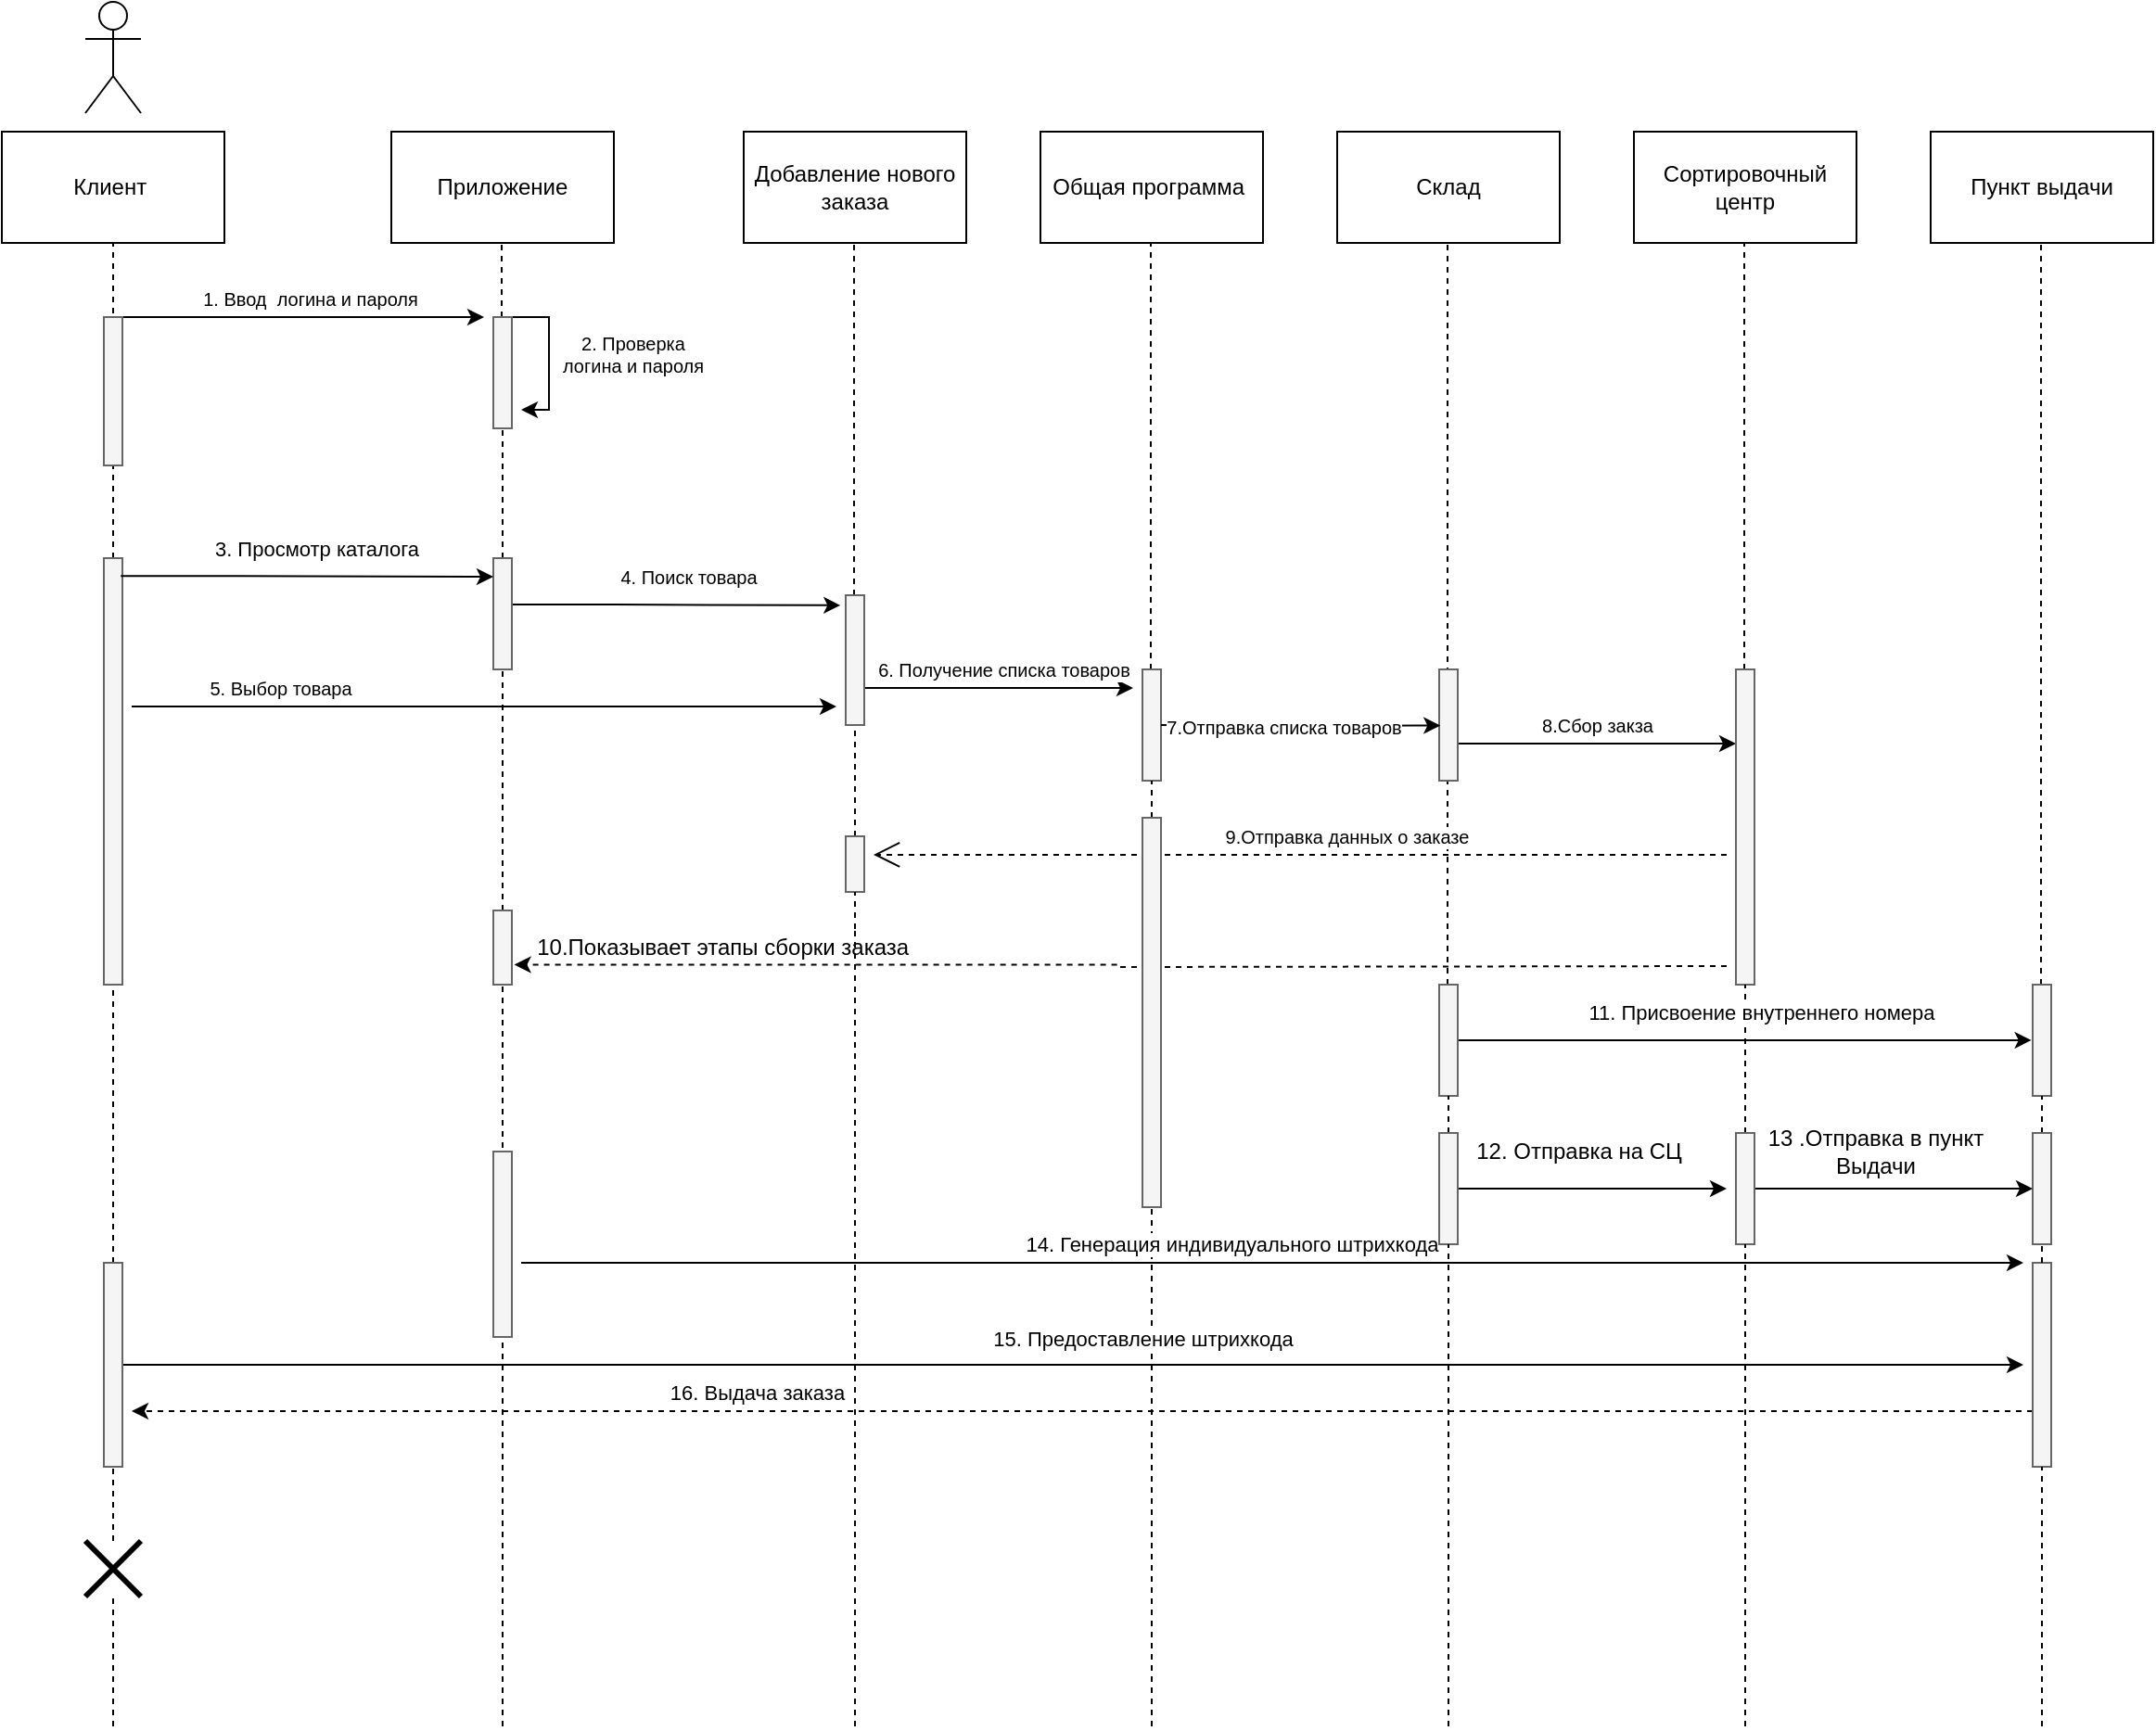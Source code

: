 <mxfile version="20.6.0" type="github">
  <diagram id="HWp5FDIDZp9S6L0sICty" name="Страница 1">
    <mxGraphModel dx="1422" dy="762" grid="1" gridSize="10" guides="1" tooltips="1" connect="1" arrows="1" fold="1" page="1" pageScale="1" pageWidth="827" pageHeight="1169" math="0" shadow="0">
      <root>
        <mxCell id="0" />
        <mxCell id="1" parent="0" />
        <mxCell id="dxw9sxyVTEztSldYAeRz-1" value="Клиент&amp;nbsp;" style="rounded=0;whiteSpace=wrap;html=1;" parent="1" vertex="1">
          <mxGeometry x="160" y="180" width="120" height="60" as="geometry" />
        </mxCell>
        <mxCell id="dxw9sxyVTEztSldYAeRz-2" value="" style="shape=umlActor;verticalLabelPosition=bottom;verticalAlign=top;html=1;outlineConnect=0;" parent="1" vertex="1">
          <mxGeometry x="205" y="110" width="30" height="60" as="geometry" />
        </mxCell>
        <mxCell id="dxw9sxyVTEztSldYAeRz-3" value="Приложение" style="rounded=0;whiteSpace=wrap;html=1;" parent="1" vertex="1">
          <mxGeometry x="370" y="180" width="120" height="60" as="geometry" />
        </mxCell>
        <mxCell id="dxw9sxyVTEztSldYAeRz-4" value="Добавление нового заказа" style="rounded=0;whiteSpace=wrap;html=1;" parent="1" vertex="1">
          <mxGeometry x="560" y="180" width="120" height="60" as="geometry" />
        </mxCell>
        <mxCell id="dxw9sxyVTEztSldYAeRz-5" value="Общая программа&amp;nbsp;" style="rounded=0;whiteSpace=wrap;html=1;" parent="1" vertex="1">
          <mxGeometry x="720" y="180" width="120" height="60" as="geometry" />
        </mxCell>
        <mxCell id="dxw9sxyVTEztSldYAeRz-6" value="Склад" style="rounded=0;whiteSpace=wrap;html=1;" parent="1" vertex="1">
          <mxGeometry x="880" y="180" width="120" height="60" as="geometry" />
        </mxCell>
        <mxCell id="dxw9sxyVTEztSldYAeRz-7" value="Сортировочный центр" style="rounded=0;whiteSpace=wrap;html=1;" parent="1" vertex="1">
          <mxGeometry x="1040" y="180" width="120" height="60" as="geometry" />
        </mxCell>
        <mxCell id="dxw9sxyVTEztSldYAeRz-8" value="Пункт выдачи" style="rounded=0;whiteSpace=wrap;html=1;" parent="1" vertex="1">
          <mxGeometry x="1200" y="180" width="120" height="60" as="geometry" />
        </mxCell>
        <mxCell id="dxw9sxyVTEztSldYAeRz-9" value="" style="endArrow=none;dashed=1;html=1;rounded=0;entryX=0.5;entryY=1;entryDx=0;entryDy=0;startArrow=none;" parent="1" source="dxw9sxyVTEztSldYAeRz-22" target="dxw9sxyVTEztSldYAeRz-1" edge="1">
          <mxGeometry width="50" height="50" relative="1" as="geometry">
            <mxPoint x="220" y="840" as="sourcePoint" />
            <mxPoint x="230" y="250" as="targetPoint" />
          </mxGeometry>
        </mxCell>
        <mxCell id="dxw9sxyVTEztSldYAeRz-10" value="" style="endArrow=none;dashed=1;html=1;rounded=0;entryX=0.5;entryY=1;entryDx=0;entryDy=0;startArrow=none;" parent="1" source="dxw9sxyVTEztSldYAeRz-19" edge="1">
          <mxGeometry width="50" height="50" relative="1" as="geometry">
            <mxPoint x="429.5" y="840" as="sourcePoint" />
            <mxPoint x="429.5" y="240" as="targetPoint" />
          </mxGeometry>
        </mxCell>
        <mxCell id="dxw9sxyVTEztSldYAeRz-11" value="" style="endArrow=none;dashed=1;html=1;rounded=0;entryX=0.5;entryY=1;entryDx=0;entryDy=0;startArrow=none;" parent="1" source="dxw9sxyVTEztSldYAeRz-31" edge="1">
          <mxGeometry width="50" height="50" relative="1" as="geometry">
            <mxPoint x="619.5" y="840" as="sourcePoint" />
            <mxPoint x="619.5" y="240" as="targetPoint" />
          </mxGeometry>
        </mxCell>
        <mxCell id="dxw9sxyVTEztSldYAeRz-12" value="" style="endArrow=none;dashed=1;html=1;rounded=0;entryX=0.5;entryY=1;entryDx=0;entryDy=0;startArrow=none;" parent="1" source="dxw9sxyVTEztSldYAeRz-39" edge="1">
          <mxGeometry width="50" height="50" relative="1" as="geometry">
            <mxPoint x="780" y="920" as="sourcePoint" />
            <mxPoint x="779.5" y="240" as="targetPoint" />
          </mxGeometry>
        </mxCell>
        <mxCell id="dxw9sxyVTEztSldYAeRz-13" value="" style="endArrow=none;dashed=1;html=1;rounded=0;entryX=0.5;entryY=1;entryDx=0;entryDy=0;startArrow=none;" parent="1" source="dxw9sxyVTEztSldYAeRz-56" edge="1">
          <mxGeometry width="50" height="50" relative="1" as="geometry">
            <mxPoint x="939.5" y="880" as="sourcePoint" />
            <mxPoint x="939.5" y="240" as="targetPoint" />
          </mxGeometry>
        </mxCell>
        <mxCell id="dxw9sxyVTEztSldYAeRz-14" value="" style="endArrow=none;dashed=1;html=1;rounded=0;entryX=0.5;entryY=1;entryDx=0;entryDy=0;startArrow=none;" parent="1" source="dxw9sxyVTEztSldYAeRz-43" edge="1">
          <mxGeometry width="50" height="50" relative="1" as="geometry">
            <mxPoint x="1100" y="920" as="sourcePoint" />
            <mxPoint x="1099.5" y="240" as="targetPoint" />
          </mxGeometry>
        </mxCell>
        <mxCell id="dxw9sxyVTEztSldYAeRz-15" value="" style="endArrow=none;dashed=1;html=1;rounded=0;entryX=0.5;entryY=1;entryDx=0;entryDy=0;startArrow=none;" parent="1" source="dxw9sxyVTEztSldYAeRz-58" edge="1">
          <mxGeometry width="50" height="50" relative="1" as="geometry">
            <mxPoint x="1260" y="1040" as="sourcePoint" />
            <mxPoint x="1259.5" y="240" as="targetPoint" />
          </mxGeometry>
        </mxCell>
        <mxCell id="dxw9sxyVTEztSldYAeRz-16" value="1. Ввод&amp;nbsp; логина и пароля" style="edgeStyle=orthogonalEdgeStyle;rounded=0;orthogonalLoop=1;jettySize=auto;html=1;fontSize=10;" parent="1" source="dxw9sxyVTEztSldYAeRz-17" edge="1">
          <mxGeometry x="0.035" y="10" relative="1" as="geometry">
            <mxPoint x="420" y="280" as="targetPoint" />
            <Array as="points">
              <mxPoint x="260" y="280" />
              <mxPoint x="260" y="280" />
            </Array>
            <mxPoint as="offset" />
          </mxGeometry>
        </mxCell>
        <mxCell id="dxw9sxyVTEztSldYAeRz-17" value="" style="html=1;points=[];perimeter=orthogonalPerimeter;fillColor=#f5f5f5;strokeColor=#666666;fontColor=#333333;" parent="1" vertex="1">
          <mxGeometry x="215" y="280" width="10" height="80" as="geometry" />
        </mxCell>
        <mxCell id="dxw9sxyVTEztSldYAeRz-18" value="2. Проверка &lt;br&gt;логина и пароля" style="edgeStyle=orthogonalEdgeStyle;rounded=0;orthogonalLoop=1;jettySize=auto;html=1;fontSize=10;" parent="1" source="dxw9sxyVTEztSldYAeRz-19" edge="1">
          <mxGeometry x="-0.059" y="45" relative="1" as="geometry">
            <mxPoint x="440" y="330.0" as="targetPoint" />
            <Array as="points">
              <mxPoint x="455" y="280" />
              <mxPoint x="455" y="330" />
            </Array>
            <mxPoint as="offset" />
          </mxGeometry>
        </mxCell>
        <mxCell id="dxw9sxyVTEztSldYAeRz-19" value="" style="html=1;points=[];perimeter=orthogonalPerimeter;fillColor=#f5f5f5;strokeColor=#666666;fontColor=#333333;" parent="1" vertex="1">
          <mxGeometry x="425" y="280" width="10" height="60" as="geometry" />
        </mxCell>
        <mxCell id="dxw9sxyVTEztSldYAeRz-20" value="" style="endArrow=none;dashed=1;html=1;rounded=0;entryX=0.5;entryY=1;entryDx=0;entryDy=0;startArrow=none;" parent="1" source="dxw9sxyVTEztSldYAeRz-28" target="dxw9sxyVTEztSldYAeRz-19" edge="1">
          <mxGeometry width="50" height="50" relative="1" as="geometry">
            <mxPoint x="429.5" y="840" as="sourcePoint" />
            <mxPoint x="429.5" y="240" as="targetPoint" />
          </mxGeometry>
        </mxCell>
        <mxCell id="dxw9sxyVTEztSldYAeRz-21" value="5. Выбор товара" style="edgeStyle=orthogonalEdgeStyle;rounded=0;orthogonalLoop=1;jettySize=auto;html=1;fontSize=10;" parent="1" edge="1">
          <mxGeometry x="-0.579" y="10" relative="1" as="geometry">
            <mxPoint x="610" y="490" as="targetPoint" />
            <mxPoint x="230" y="490" as="sourcePoint" />
            <mxPoint as="offset" />
          </mxGeometry>
        </mxCell>
        <mxCell id="dxw9sxyVTEztSldYAeRz-22" value="" style="html=1;points=[];perimeter=orthogonalPerimeter;fillColor=#f5f5f5;strokeColor=#666666;fontColor=#333333;" parent="1" vertex="1">
          <mxGeometry x="215" y="410" width="10" height="230" as="geometry" />
        </mxCell>
        <mxCell id="dxw9sxyVTEztSldYAeRz-23" value="" style="endArrow=none;dashed=1;html=1;rounded=0;entryX=0.5;entryY=1;entryDx=0;entryDy=0;startArrow=none;" parent="1" source="dxw9sxyVTEztSldYAeRz-25" target="dxw9sxyVTEztSldYAeRz-22" edge="1">
          <mxGeometry width="50" height="50" relative="1" as="geometry">
            <mxPoint x="220" y="840" as="sourcePoint" />
            <mxPoint x="220" y="240" as="targetPoint" />
          </mxGeometry>
        </mxCell>
        <mxCell id="dxw9sxyVTEztSldYAeRz-24" style="edgeStyle=orthogonalEdgeStyle;rounded=0;orthogonalLoop=1;jettySize=auto;html=1;" parent="1" source="dxw9sxyVTEztSldYAeRz-25" edge="1">
          <mxGeometry relative="1" as="geometry">
            <mxPoint x="1250" y="845" as="targetPoint" />
          </mxGeometry>
        </mxCell>
        <mxCell id="dxw9sxyVTEztSldYAeRz-25" value="" style="html=1;points=[];perimeter=orthogonalPerimeter;fillColor=#f5f5f5;strokeColor=#666666;fontColor=#333333;" parent="1" vertex="1">
          <mxGeometry x="215" y="790" width="10" height="110" as="geometry" />
        </mxCell>
        <mxCell id="dxw9sxyVTEztSldYAeRz-26" value="" style="endArrow=none;dashed=1;html=1;rounded=0;entryX=0.5;entryY=1;entryDx=0;entryDy=0;startArrow=none;" parent="1" source="dxw9sxyVTEztSldYAeRz-76" target="dxw9sxyVTEztSldYAeRz-25" edge="1">
          <mxGeometry width="50" height="50" relative="1" as="geometry">
            <mxPoint x="220" y="1040" as="sourcePoint" />
            <mxPoint x="220" y="600" as="targetPoint" />
          </mxGeometry>
        </mxCell>
        <mxCell id="dxw9sxyVTEztSldYAeRz-27" value="4. Поиск товара" style="edgeStyle=orthogonalEdgeStyle;rounded=0;orthogonalLoop=1;jettySize=auto;html=1;entryX=-0.288;entryY=0.078;entryDx=0;entryDy=0;entryPerimeter=0;fontSize=10;" parent="1" source="dxw9sxyVTEztSldYAeRz-28" target="dxw9sxyVTEztSldYAeRz-31" edge="1">
          <mxGeometry x="0.072" y="15" relative="1" as="geometry">
            <Array as="points">
              <mxPoint x="490" y="435" />
              <mxPoint x="490" y="435" />
            </Array>
            <mxPoint as="offset" />
          </mxGeometry>
        </mxCell>
        <mxCell id="dxw9sxyVTEztSldYAeRz-28" value="" style="html=1;points=[];perimeter=orthogonalPerimeter;fillColor=#f5f5f5;strokeColor=#666666;fontColor=#333333;" parent="1" vertex="1">
          <mxGeometry x="425" y="410" width="10" height="60" as="geometry" />
        </mxCell>
        <mxCell id="dxw9sxyVTEztSldYAeRz-29" value="" style="endArrow=none;dashed=1;html=1;rounded=0;entryX=0.5;entryY=1;entryDx=0;entryDy=0;startArrow=none;" parent="1" source="dxw9sxyVTEztSldYAeRz-60" target="dxw9sxyVTEztSldYAeRz-28" edge="1">
          <mxGeometry width="50" height="50" relative="1" as="geometry">
            <mxPoint x="430" y="1040" as="sourcePoint" />
            <mxPoint x="430" y="340" as="targetPoint" />
          </mxGeometry>
        </mxCell>
        <mxCell id="dxw9sxyVTEztSldYAeRz-30" value="6. Получение списка товаров" style="edgeStyle=orthogonalEdgeStyle;rounded=0;orthogonalLoop=1;jettySize=auto;html=1;fontSize=10;" parent="1" source="dxw9sxyVTEztSldYAeRz-31" edge="1">
          <mxGeometry x="0.035" y="10" relative="1" as="geometry">
            <mxPoint x="770" y="480" as="targetPoint" />
            <Array as="points">
              <mxPoint x="660" y="480" />
              <mxPoint x="660" y="480" />
            </Array>
            <mxPoint as="offset" />
          </mxGeometry>
        </mxCell>
        <mxCell id="dxw9sxyVTEztSldYAeRz-31" value="" style="html=1;points=[];perimeter=orthogonalPerimeter;fillColor=#f5f5f5;strokeColor=#666666;fontColor=#333333;" parent="1" vertex="1">
          <mxGeometry x="615" y="430" width="10" height="70" as="geometry" />
        </mxCell>
        <mxCell id="dxw9sxyVTEztSldYAeRz-32" value="" style="endArrow=none;dashed=1;html=1;rounded=0;entryX=0.5;entryY=1;entryDx=0;entryDy=0;startArrow=none;" parent="1" source="dxw9sxyVTEztSldYAeRz-33" target="dxw9sxyVTEztSldYAeRz-31" edge="1">
          <mxGeometry width="50" height="50" relative="1" as="geometry">
            <mxPoint x="620" y="920" as="sourcePoint" />
            <mxPoint x="619.5" y="240" as="targetPoint" />
          </mxGeometry>
        </mxCell>
        <mxCell id="dxw9sxyVTEztSldYAeRz-33" value="" style="html=1;points=[];perimeter=orthogonalPerimeter;fillColor=#f5f5f5;strokeColor=#666666;fontColor=#333333;" parent="1" vertex="1">
          <mxGeometry x="615" y="560" width="10" height="30" as="geometry" />
        </mxCell>
        <mxCell id="dxw9sxyVTEztSldYAeRz-34" value="" style="endArrow=none;dashed=1;html=1;rounded=0;entryX=0.5;entryY=1;entryDx=0;entryDy=0;startArrow=none;" parent="1" target="dxw9sxyVTEztSldYAeRz-33" edge="1">
          <mxGeometry width="50" height="50" relative="1" as="geometry">
            <mxPoint x="620" y="610" as="sourcePoint" />
            <mxPoint x="620" y="500.0" as="targetPoint" />
          </mxGeometry>
        </mxCell>
        <mxCell id="dxw9sxyVTEztSldYAeRz-35" style="edgeStyle=orthogonalEdgeStyle;rounded=0;orthogonalLoop=1;jettySize=auto;html=1;entryX=1.128;entryY=0.73;entryDx=0;entryDy=0;entryPerimeter=0;dashed=1;" parent="1" target="dxw9sxyVTEztSldYAeRz-60" edge="1">
          <mxGeometry relative="1" as="geometry">
            <mxPoint x="1090" y="630" as="sourcePoint" />
          </mxGeometry>
        </mxCell>
        <mxCell id="dxw9sxyVTEztSldYAeRz-36" value="" style="endArrow=none;dashed=1;html=1;rounded=0;startArrow=none;" parent="1" edge="1">
          <mxGeometry width="50" height="50" relative="1" as="geometry">
            <mxPoint x="620" y="680" as="sourcePoint" />
            <mxPoint x="620" y="610" as="targetPoint" />
          </mxGeometry>
        </mxCell>
        <mxCell id="dxw9sxyVTEztSldYAeRz-37" value="" style="endArrow=none;dashed=1;html=1;rounded=0;" parent="1" edge="1">
          <mxGeometry width="50" height="50" relative="1" as="geometry">
            <mxPoint x="620" y="1040" as="sourcePoint" />
            <mxPoint x="620" y="680" as="targetPoint" />
          </mxGeometry>
        </mxCell>
        <mxCell id="dxw9sxyVTEztSldYAeRz-38" value="8.Сбор закза" style="edgeStyle=orthogonalEdgeStyle;rounded=0;orthogonalLoop=1;jettySize=auto;html=1;fontSize=10;startArrow=none;" parent="1" source="dxw9sxyVTEztSldYAeRz-46" target="dxw9sxyVTEztSldYAeRz-43" edge="1">
          <mxGeometry y="10" relative="1" as="geometry">
            <Array as="points">
              <mxPoint x="990" y="510" />
              <mxPoint x="990" y="510" />
            </Array>
            <mxPoint as="offset" />
          </mxGeometry>
        </mxCell>
        <mxCell id="dxw9sxyVTEztSldYAeRz-39" value="" style="html=1;points=[];perimeter=orthogonalPerimeter;fillColor=#f5f5f5;strokeColor=#666666;fontColor=#333333;" parent="1" vertex="1">
          <mxGeometry x="775" y="470" width="10" height="60" as="geometry" />
        </mxCell>
        <mxCell id="dxw9sxyVTEztSldYAeRz-40" value="" style="endArrow=none;dashed=1;html=1;rounded=0;entryX=0.5;entryY=1;entryDx=0;entryDy=0;startArrow=none;" parent="1" source="dxw9sxyVTEztSldYAeRz-64" target="dxw9sxyVTEztSldYAeRz-39" edge="1">
          <mxGeometry width="50" height="50" relative="1" as="geometry">
            <mxPoint x="780" y="920" as="sourcePoint" />
            <mxPoint x="779.5" y="240.0" as="targetPoint" />
          </mxGeometry>
        </mxCell>
        <mxCell id="dxw9sxyVTEztSldYAeRz-41" value="" style="endArrow=none;dashed=1;html=1;rounded=0;entryX=0.5;entryY=1;entryDx=0;entryDy=0;" parent="1" target="dxw9sxyVTEztSldYAeRz-64" edge="1">
          <mxGeometry width="50" height="50" relative="1" as="geometry">
            <mxPoint x="780" y="1040" as="sourcePoint" />
            <mxPoint x="780" y="530.0" as="targetPoint" />
          </mxGeometry>
        </mxCell>
        <mxCell id="dxw9sxyVTEztSldYAeRz-42" value="15. Предоставление штрихкода" style="edgeLabel;html=1;align=center;verticalAlign=middle;resizable=0;points=[];" parent="dxw9sxyVTEztSldYAeRz-41" vertex="1" connectable="0">
          <mxGeometry x="0.397" y="3" relative="1" as="geometry">
            <mxPoint x="-2" y="-14" as="offset" />
          </mxGeometry>
        </mxCell>
        <mxCell id="dxw9sxyVTEztSldYAeRz-43" value="" style="html=1;points=[];perimeter=orthogonalPerimeter;fillColor=#f5f5f5;fontColor=#333333;strokeColor=#666666;" parent="1" vertex="1">
          <mxGeometry x="1095" y="470" width="10" height="170" as="geometry" />
        </mxCell>
        <mxCell id="dxw9sxyVTEztSldYAeRz-44" value="" style="endArrow=none;dashed=1;html=1;rounded=0;entryX=0.5;entryY=1;entryDx=0;entryDy=0;startArrow=none;" parent="1" source="dxw9sxyVTEztSldYAeRz-71" target="dxw9sxyVTEztSldYAeRz-43" edge="1">
          <mxGeometry width="50" height="50" relative="1" as="geometry">
            <mxPoint x="1100" y="1040" as="sourcePoint" />
            <mxPoint x="1099.5" y="240.0" as="targetPoint" />
          </mxGeometry>
        </mxCell>
        <mxCell id="dxw9sxyVTEztSldYAeRz-45" value="9.Отправка данных о заказе" style="endArrow=open;endSize=12;dashed=1;html=1;rounded=0;fontSize=10;entryX=1.5;entryY=0.333;entryDx=0;entryDy=0;entryPerimeter=0;" parent="1" target="dxw9sxyVTEztSldYAeRz-33" edge="1">
          <mxGeometry x="-0.106" y="-10" width="160" relative="1" as="geometry">
            <mxPoint x="1090" y="570" as="sourcePoint" />
            <mxPoint x="1050" y="574.5" as="targetPoint" />
            <mxPoint as="offset" />
          </mxGeometry>
        </mxCell>
        <mxCell id="dxw9sxyVTEztSldYAeRz-46" value="" style="html=1;points=[];perimeter=orthogonalPerimeter;fillColor=#f5f5f5;strokeColor=#666666;fontColor=#333333;" parent="1" vertex="1">
          <mxGeometry x="935" y="470" width="10" height="60" as="geometry" />
        </mxCell>
        <mxCell id="dxw9sxyVTEztSldYAeRz-47" value="7.Отправка списка товаров" style="edgeStyle=orthogonalEdgeStyle;rounded=0;orthogonalLoop=1;jettySize=auto;html=1;fontSize=10;startArrow=none;entryX=0.063;entryY=0.504;entryDx=0;entryDy=0;entryPerimeter=0;" parent="1" target="dxw9sxyVTEztSldYAeRz-46" edge="1">
          <mxGeometry y="10" relative="1" as="geometry">
            <Array as="points" />
            <mxPoint as="offset" />
            <mxPoint x="785" y="499.999" as="sourcePoint" />
            <mxPoint x="930" y="500" as="targetPoint" />
          </mxGeometry>
        </mxCell>
        <mxCell id="dxw9sxyVTEztSldYAeRz-48" style="edgeStyle=orthogonalEdgeStyle;rounded=0;orthogonalLoop=1;jettySize=auto;html=1;" parent="1" edge="1">
          <mxGeometry relative="1" as="geometry">
            <mxPoint x="1250" y="790" as="targetPoint" />
            <mxPoint x="440" y="790" as="sourcePoint" />
          </mxGeometry>
        </mxCell>
        <mxCell id="dxw9sxyVTEztSldYAeRz-49" value="14. Генерация индивидуального штрихкода" style="edgeLabel;html=1;align=center;verticalAlign=middle;resizable=0;points=[];" parent="dxw9sxyVTEztSldYAeRz-48" vertex="1" connectable="0">
          <mxGeometry x="-0.054" y="3" relative="1" as="geometry">
            <mxPoint y="-7" as="offset" />
          </mxGeometry>
        </mxCell>
        <mxCell id="dxw9sxyVTEztSldYAeRz-50" style="edgeStyle=orthogonalEdgeStyle;rounded=0;orthogonalLoop=1;jettySize=auto;html=1;dashed=1;" parent="1" source="dxw9sxyVTEztSldYAeRz-52" edge="1">
          <mxGeometry relative="1" as="geometry">
            <mxPoint x="230" y="870" as="targetPoint" />
            <Array as="points">
              <mxPoint x="290" y="870" />
              <mxPoint x="290" y="870" />
            </Array>
          </mxGeometry>
        </mxCell>
        <mxCell id="dxw9sxyVTEztSldYAeRz-51" value="16. Выдача заказа" style="edgeLabel;html=1;align=center;verticalAlign=middle;resizable=0;points=[];" parent="dxw9sxyVTEztSldYAeRz-50" vertex="1" connectable="0">
          <mxGeometry x="0.342" y="1" relative="1" as="geometry">
            <mxPoint y="-11" as="offset" />
          </mxGeometry>
        </mxCell>
        <mxCell id="dxw9sxyVTEztSldYAeRz-52" value="" style="html=1;points=[];perimeter=orthogonalPerimeter;fillColor=#f5f5f5;strokeColor=#666666;fontColor=#333333;" parent="1" vertex="1">
          <mxGeometry x="1255" y="790" width="10" height="110" as="geometry" />
        </mxCell>
        <mxCell id="dxw9sxyVTEztSldYAeRz-53" value="" style="endArrow=none;dashed=1;html=1;rounded=0;entryX=0.5;entryY=1;entryDx=0;entryDy=0;" parent="1" target="dxw9sxyVTEztSldYAeRz-52" edge="1">
          <mxGeometry width="50" height="50" relative="1" as="geometry">
            <mxPoint x="1260" y="1040" as="sourcePoint" />
            <mxPoint x="1259.5" y="240" as="targetPoint" />
          </mxGeometry>
        </mxCell>
        <mxCell id="dxw9sxyVTEztSldYAeRz-54" style="edgeStyle=orthogonalEdgeStyle;rounded=0;orthogonalLoop=1;jettySize=auto;html=1;entryX=-0.068;entryY=0.499;entryDx=0;entryDy=0;entryPerimeter=0;" parent="1" source="dxw9sxyVTEztSldYAeRz-56" target="dxw9sxyVTEztSldYAeRz-58" edge="1">
          <mxGeometry relative="1" as="geometry" />
        </mxCell>
        <mxCell id="dxw9sxyVTEztSldYAeRz-55" value="11. Присвоение внутреннего номера&amp;nbsp;" style="edgeLabel;html=1;align=center;verticalAlign=middle;resizable=0;points=[];" parent="dxw9sxyVTEztSldYAeRz-54" vertex="1" connectable="0">
          <mxGeometry x="0.064" y="3" relative="1" as="geometry">
            <mxPoint y="-12" as="offset" />
          </mxGeometry>
        </mxCell>
        <mxCell id="dxw9sxyVTEztSldYAeRz-56" value="" style="html=1;points=[];perimeter=orthogonalPerimeter;fillColor=#f5f5f5;strokeColor=#666666;fontColor=#333333;" parent="1" vertex="1">
          <mxGeometry x="935" y="640" width="10" height="60" as="geometry" />
        </mxCell>
        <mxCell id="dxw9sxyVTEztSldYAeRz-57" value="" style="endArrow=none;dashed=1;html=1;rounded=0;entryX=0.5;entryY=1;entryDx=0;entryDy=0;startArrow=none;" parent="1" source="dxw9sxyVTEztSldYAeRz-66" target="dxw9sxyVTEztSldYAeRz-56" edge="1">
          <mxGeometry width="50" height="50" relative="1" as="geometry">
            <mxPoint x="940" y="1040" as="sourcePoint" />
            <mxPoint x="939.5" y="240" as="targetPoint" />
          </mxGeometry>
        </mxCell>
        <mxCell id="dxw9sxyVTEztSldYAeRz-58" value="" style="html=1;points=[];perimeter=orthogonalPerimeter;fillColor=#f5f5f5;strokeColor=#666666;fontColor=#333333;" parent="1" vertex="1">
          <mxGeometry x="1255" y="640" width="10" height="60" as="geometry" />
        </mxCell>
        <mxCell id="dxw9sxyVTEztSldYAeRz-59" value="" style="endArrow=none;dashed=1;html=1;rounded=0;entryX=0.5;entryY=1;entryDx=0;entryDy=0;startArrow=none;" parent="1" source="dxw9sxyVTEztSldYAeRz-68" target="dxw9sxyVTEztSldYAeRz-58" edge="1">
          <mxGeometry width="50" height="50" relative="1" as="geometry">
            <mxPoint x="1259.5" y="750" as="sourcePoint" />
            <mxPoint x="1259.5" y="240" as="targetPoint" />
          </mxGeometry>
        </mxCell>
        <mxCell id="dxw9sxyVTEztSldYAeRz-60" value="" style="html=1;points=[];perimeter=orthogonalPerimeter;fillColor=#f5f5f5;strokeColor=#666666;fontColor=#333333;" parent="1" vertex="1">
          <mxGeometry x="425" y="600" width="10" height="40" as="geometry" />
        </mxCell>
        <mxCell id="dxw9sxyVTEztSldYAeRz-61" value="" style="endArrow=none;dashed=1;html=1;rounded=0;entryX=0.5;entryY=1;entryDx=0;entryDy=0;" parent="1" target="dxw9sxyVTEztSldYAeRz-60" edge="1">
          <mxGeometry width="50" height="50" relative="1" as="geometry">
            <mxPoint x="430" y="1040" as="sourcePoint" />
            <mxPoint x="430" y="530" as="targetPoint" />
          </mxGeometry>
        </mxCell>
        <mxCell id="dxw9sxyVTEztSldYAeRz-62" value="10.Показывает этапы сборки заказа&amp;nbsp;" style="text;html=1;align=center;verticalAlign=middle;resizable=0;points=[];autosize=1;strokeColor=none;fillColor=none;" parent="1" vertex="1">
          <mxGeometry x="435" y="605" width="230" height="30" as="geometry" />
        </mxCell>
        <mxCell id="dxw9sxyVTEztSldYAeRz-63" value="" style="html=1;points=[];perimeter=orthogonalPerimeter;fillColor=#f5f5f5;strokeColor=#666666;fontColor=#333333;" parent="1" vertex="1">
          <mxGeometry x="425" y="730" width="10" height="100" as="geometry" />
        </mxCell>
        <mxCell id="dxw9sxyVTEztSldYAeRz-64" value="" style="html=1;points=[];perimeter=orthogonalPerimeter;fillColor=#f5f5f5;strokeColor=#666666;fontColor=#333333;" parent="1" vertex="1">
          <mxGeometry x="775" y="550" width="10" height="210" as="geometry" />
        </mxCell>
        <mxCell id="dxw9sxyVTEztSldYAeRz-65" style="edgeStyle=orthogonalEdgeStyle;rounded=0;orthogonalLoop=1;jettySize=auto;html=1;" parent="1" source="dxw9sxyVTEztSldYAeRz-66" edge="1">
          <mxGeometry relative="1" as="geometry">
            <mxPoint x="1090" y="750" as="targetPoint" />
          </mxGeometry>
        </mxCell>
        <mxCell id="dxw9sxyVTEztSldYAeRz-66" value="" style="html=1;points=[];perimeter=orthogonalPerimeter;fillColor=#f5f5f5;strokeColor=#666666;fontColor=#333333;" parent="1" vertex="1">
          <mxGeometry x="935" y="720" width="10" height="60" as="geometry" />
        </mxCell>
        <mxCell id="dxw9sxyVTEztSldYAeRz-67" value="" style="endArrow=none;dashed=1;html=1;rounded=0;entryX=0.5;entryY=1;entryDx=0;entryDy=0;startArrow=none;" parent="1" target="dxw9sxyVTEztSldYAeRz-66" edge="1">
          <mxGeometry width="50" height="50" relative="1" as="geometry">
            <mxPoint x="940" y="1040" as="sourcePoint" />
            <mxPoint x="940" y="700" as="targetPoint" />
          </mxGeometry>
        </mxCell>
        <mxCell id="dxw9sxyVTEztSldYAeRz-68" value="" style="html=1;points=[];perimeter=orthogonalPerimeter;fillColor=#f5f5f5;strokeColor=#666666;fontColor=#333333;" parent="1" vertex="1">
          <mxGeometry x="1255" y="720" width="10" height="60" as="geometry" />
        </mxCell>
        <mxCell id="dxw9sxyVTEztSldYAeRz-69" value="" style="endArrow=none;dashed=1;html=1;rounded=0;entryX=0.5;entryY=1;entryDx=0;entryDy=0;startArrow=none;" parent="1" source="dxw9sxyVTEztSldYAeRz-52" target="dxw9sxyVTEztSldYAeRz-68" edge="1">
          <mxGeometry width="50" height="50" relative="1" as="geometry">
            <mxPoint x="1260" y="790" as="sourcePoint" />
            <mxPoint x="1260" y="700" as="targetPoint" />
          </mxGeometry>
        </mxCell>
        <mxCell id="dxw9sxyVTEztSldYAeRz-70" style="edgeStyle=orthogonalEdgeStyle;rounded=0;orthogonalLoop=1;jettySize=auto;html=1;" parent="1" source="dxw9sxyVTEztSldYAeRz-71" target="dxw9sxyVTEztSldYAeRz-68" edge="1">
          <mxGeometry relative="1" as="geometry" />
        </mxCell>
        <mxCell id="dxw9sxyVTEztSldYAeRz-71" value="" style="html=1;points=[];perimeter=orthogonalPerimeter;fillColor=#f5f5f5;strokeColor=#666666;fontColor=#333333;" parent="1" vertex="1">
          <mxGeometry x="1095" y="720" width="10" height="60" as="geometry" />
        </mxCell>
        <mxCell id="dxw9sxyVTEztSldYAeRz-72" value="" style="endArrow=none;dashed=1;html=1;rounded=0;entryX=0.5;entryY=1;entryDx=0;entryDy=0;startArrow=none;" parent="1" target="dxw9sxyVTEztSldYAeRz-71" edge="1">
          <mxGeometry width="50" height="50" relative="1" as="geometry">
            <mxPoint x="1100" y="1040" as="sourcePoint" />
            <mxPoint x="1100" y="640" as="targetPoint" />
          </mxGeometry>
        </mxCell>
        <mxCell id="dxw9sxyVTEztSldYAeRz-73" value="12. Отправка на СЦ" style="text;html=1;align=center;verticalAlign=middle;resizable=0;points=[];autosize=1;strokeColor=none;fillColor=none;" parent="1" vertex="1">
          <mxGeometry x="945" y="715" width="130" height="30" as="geometry" />
        </mxCell>
        <mxCell id="dxw9sxyVTEztSldYAeRz-74" value="13 .Отправка в пункт&lt;br&gt;Выдачи" style="text;html=1;align=center;verticalAlign=middle;resizable=0;points=[];autosize=1;strokeColor=none;fillColor=none;" parent="1" vertex="1">
          <mxGeometry x="1100" y="710" width="140" height="40" as="geometry" />
        </mxCell>
        <mxCell id="dxw9sxyVTEztSldYAeRz-75" value="&lt;span style=&quot;font-size: 11px;&quot;&gt;3. Просмотр каталога&amp;nbsp;&lt;/span&gt;" style="edgeStyle=orthogonalEdgeStyle;rounded=0;orthogonalLoop=1;jettySize=auto;html=1;fontSize=10;exitX=0.913;exitY=0.042;exitDx=0;exitDy=0;exitPerimeter=0;" parent="1" source="dxw9sxyVTEztSldYAeRz-22" edge="1">
          <mxGeometry x="0.072" y="15" relative="1" as="geometry">
            <Array as="points" />
            <mxPoint as="offset" />
            <mxPoint x="230" y="420" as="sourcePoint" />
            <mxPoint x="425" y="420" as="targetPoint" />
          </mxGeometry>
        </mxCell>
        <mxCell id="dxw9sxyVTEztSldYAeRz-76" value="" style="shape=umlDestroy;whiteSpace=wrap;html=1;strokeWidth=3;" parent="1" vertex="1">
          <mxGeometry x="205" y="940" width="30" height="30" as="geometry" />
        </mxCell>
        <mxCell id="dxw9sxyVTEztSldYAeRz-77" value="" style="endArrow=none;dashed=1;html=1;rounded=0;entryX=0.5;entryY=1;entryDx=0;entryDy=0;" parent="1" target="dxw9sxyVTEztSldYAeRz-76" edge="1">
          <mxGeometry width="50" height="50" relative="1" as="geometry">
            <mxPoint x="220" y="1040" as="sourcePoint" />
            <mxPoint x="220" y="900" as="targetPoint" />
          </mxGeometry>
        </mxCell>
      </root>
    </mxGraphModel>
  </diagram>
</mxfile>
